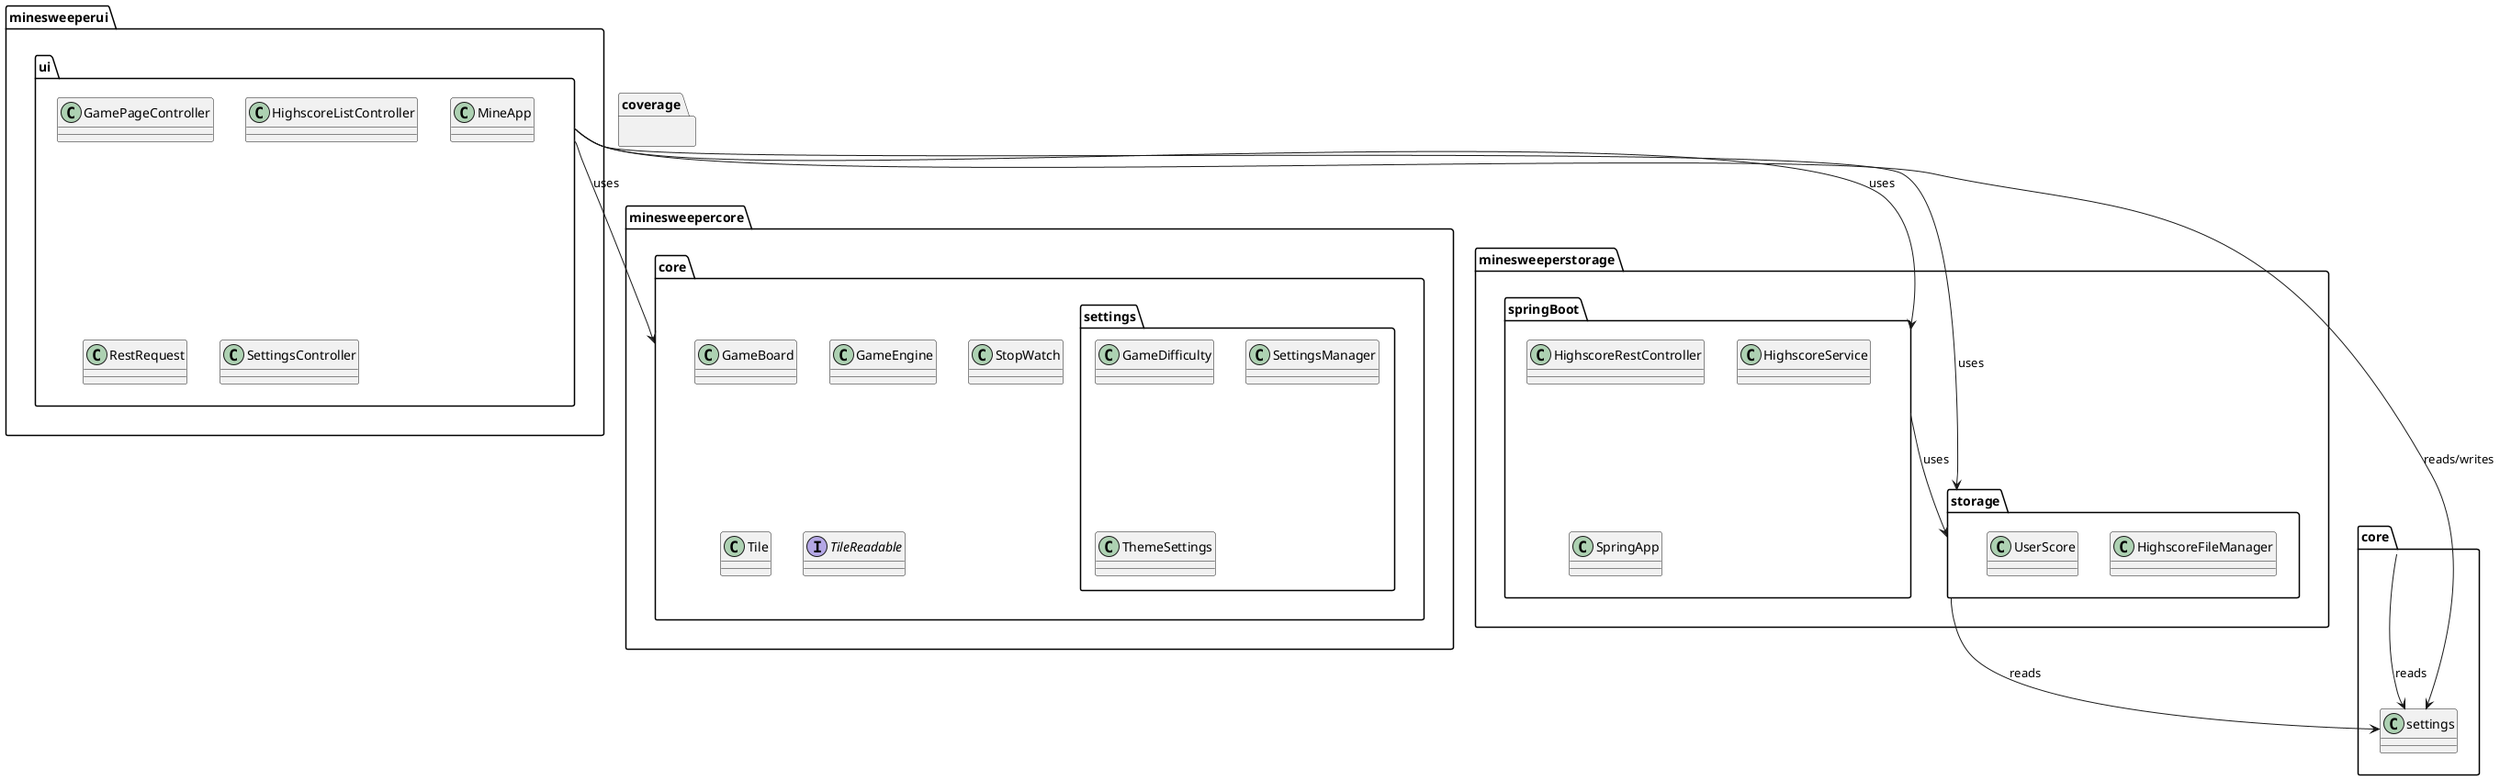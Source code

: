 @startuml minesweeper

' Declaired modules and packages separately. '

' Module '
package "minesweepercore" {
  ' Packages ' 
  package "core" {
    class GameBoard
    class GameEngine
    class StopWatch
    class Tile
    Interface TileReadable
  }
  package "core.settings" {
    class GameDifficulty
    class SettingsManager
    class ThemeSettings
  }
}

'Empty module, used for testing-rapport '
package "coverage" {
}

'Module'
package "minesweeperstorage" {
  ' Packages ' 
  package "storage" {
    class HighscoreFileManager
    class UserScore
  }
  package "springBoot" {
    class HighscoreRestController
    class HighscoreService
    class SpringApp
  }
}

'Module'
package "minesweeperui" {
  ' Packages ' 
  package "ui" {
    class GamePageController
    class HighscoreListController
    class MineApp
    class RestRequest
    class SettingsController
  }
}

' Dependencies '
ui --> core : uses
ui --> core.settings : reads/writes
ui --> springBoot : uses
ui --> storage : uses

storage --> core.settings : reads
springBoot --> storage : uses

core --> core.settings : reads


@enduml
